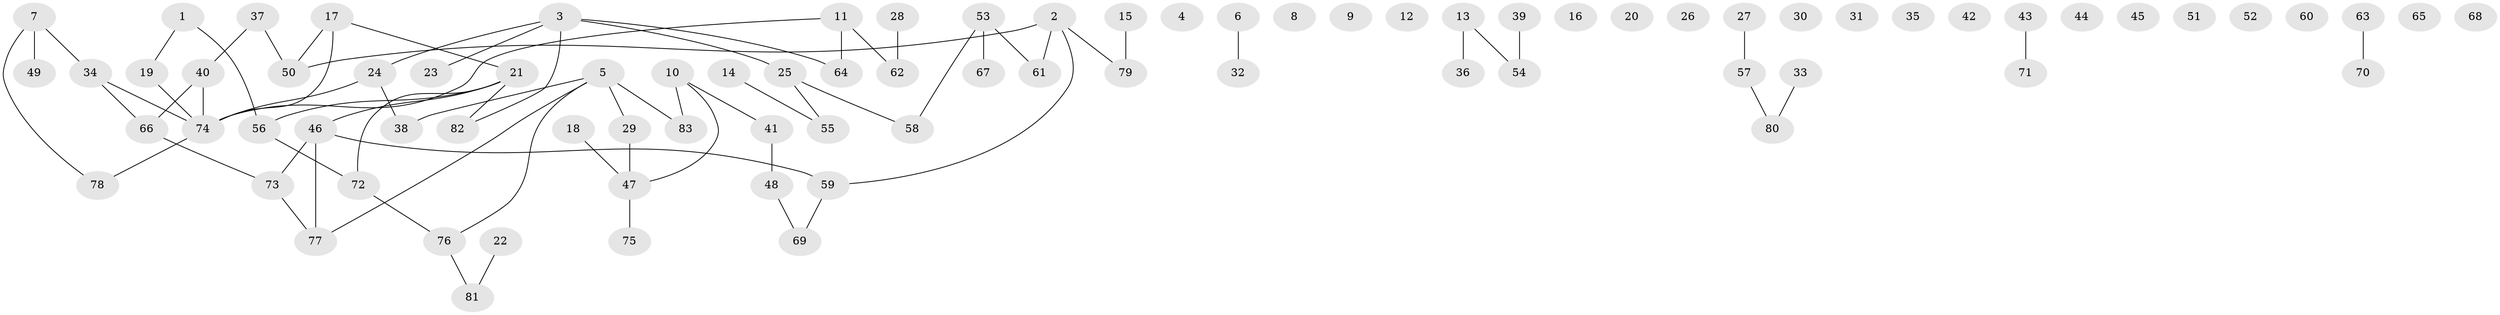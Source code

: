 // coarse degree distribution, {0: 0.3103448275862069, 1: 0.29310344827586204, 2: 0.1724137931034483, 4: 0.08620689655172414, 3: 0.10344827586206896, 6: 0.017241379310344827, 5: 0.017241379310344827}
// Generated by graph-tools (version 1.1) at 2025/44/03/04/25 21:44:08]
// undirected, 83 vertices, 74 edges
graph export_dot {
graph [start="1"]
  node [color=gray90,style=filled];
  1;
  2;
  3;
  4;
  5;
  6;
  7;
  8;
  9;
  10;
  11;
  12;
  13;
  14;
  15;
  16;
  17;
  18;
  19;
  20;
  21;
  22;
  23;
  24;
  25;
  26;
  27;
  28;
  29;
  30;
  31;
  32;
  33;
  34;
  35;
  36;
  37;
  38;
  39;
  40;
  41;
  42;
  43;
  44;
  45;
  46;
  47;
  48;
  49;
  50;
  51;
  52;
  53;
  54;
  55;
  56;
  57;
  58;
  59;
  60;
  61;
  62;
  63;
  64;
  65;
  66;
  67;
  68;
  69;
  70;
  71;
  72;
  73;
  74;
  75;
  76;
  77;
  78;
  79;
  80;
  81;
  82;
  83;
  1 -- 19;
  1 -- 56;
  2 -- 50;
  2 -- 59;
  2 -- 61;
  2 -- 79;
  3 -- 23;
  3 -- 24;
  3 -- 25;
  3 -- 64;
  3 -- 82;
  5 -- 29;
  5 -- 38;
  5 -- 76;
  5 -- 77;
  5 -- 83;
  6 -- 32;
  7 -- 34;
  7 -- 49;
  7 -- 78;
  10 -- 41;
  10 -- 47;
  10 -- 83;
  11 -- 62;
  11 -- 64;
  11 -- 74;
  13 -- 36;
  13 -- 54;
  14 -- 55;
  15 -- 79;
  17 -- 21;
  17 -- 50;
  17 -- 74;
  18 -- 47;
  19 -- 74;
  21 -- 46;
  21 -- 56;
  21 -- 72;
  21 -- 82;
  22 -- 81;
  24 -- 38;
  24 -- 74;
  25 -- 55;
  25 -- 58;
  27 -- 57;
  28 -- 62;
  29 -- 47;
  33 -- 80;
  34 -- 66;
  34 -- 74;
  37 -- 40;
  37 -- 50;
  39 -- 54;
  40 -- 66;
  40 -- 74;
  41 -- 48;
  43 -- 71;
  46 -- 59;
  46 -- 73;
  46 -- 77;
  47 -- 75;
  48 -- 69;
  53 -- 58;
  53 -- 61;
  53 -- 67;
  56 -- 72;
  57 -- 80;
  59 -- 69;
  63 -- 70;
  66 -- 73;
  72 -- 76;
  73 -- 77;
  74 -- 78;
  76 -- 81;
}
